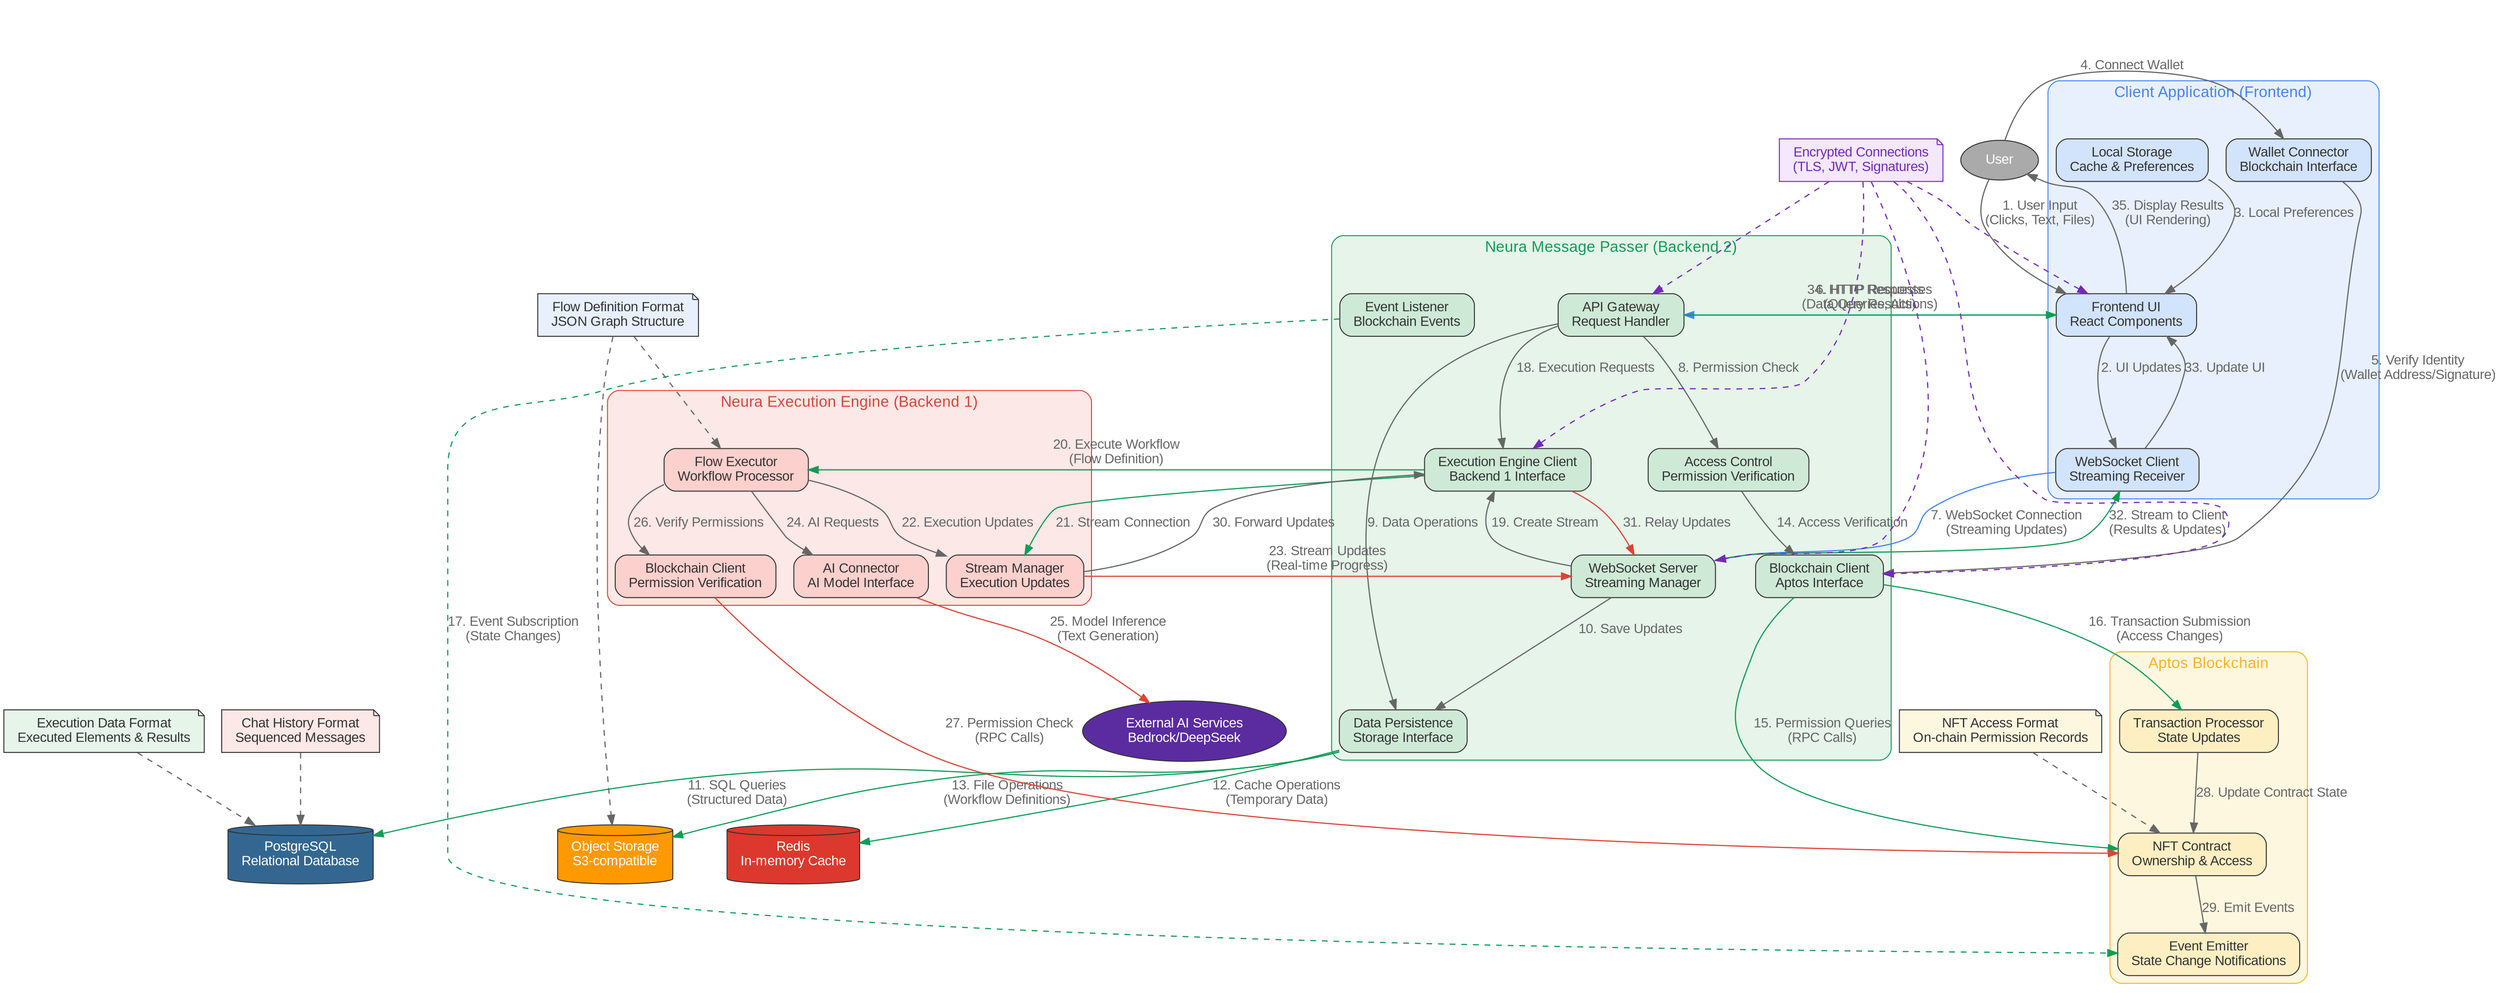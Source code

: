 digraph "NeuraLabs Data Flow" {
    // Modern styling with white theme
    bgcolor="white";
    fontname="Arial";
    node [fontname="Arial", shape="box", style="rounded,filled", fillcolor="#f5f5f5", color="#333333", fontcolor="#333333", margin="0.2,0.1"];
    edge [fontname="Arial", color="#666666", fontcolor="#666666", penwidth=1.2];
    
    // Make it more vertical than horizontal
    rankdir="TB";
    
    // Define node clusters with distinct colors
    subgraph cluster_client {
        label="Client Application (Frontend)";
        style="rounded,filled";
        color="#4285F4";
        fillcolor="#E8F0FE";
        fontcolor="#4285F4";
        fontsize=16;
        
        Frontend [label="Frontend UI\nReact Components", fillcolor="#D2E3FC"];
        LocalStorage [label="Local Storage\nCache & Preferences", fillcolor="#D2E3FC"];
        WebSocketClient [label="WebSocket Client\nStreaming Receiver", fillcolor="#D2E3FC"];
        WalletConnector [label="Wallet Connector\nBlockchain Interface", fillcolor="#D2E3FC"];
    }
    
    subgraph cluster_message_passer {
        label="Neura Message Passer (Backend 2)";
        style="rounded,filled";
        color="#0F9D58";
        fillcolor="#E6F4EA";
        fontcolor="#0F9D58";
        fontsize=16;
        
        APIGateway [label="API Gateway\nRequest Handler", fillcolor="#CEEAD6"];
        WebSocketServer [label="WebSocket Server\nStreaming Manager", fillcolor="#CEEAD6"];
        DataPersistence [label="Data Persistence\nStorage Interface", fillcolor="#CEEAD6"];
        AccessControl [label="Access Control\nPermission Verification", fillcolor="#CEEAD6"];
        ExecutionEngineClient [label="Execution Engine Client\nBackend 1 Interface", fillcolor="#CEEAD6"];
        BlockchainClient [label="Blockchain Client\nAptos Interface", fillcolor="#CEEAD6"];
        EventListener [label="Event Listener\nBlockchain Events", fillcolor="#CEEAD6"];
    }
    
    subgraph cluster_execution_engine {
        label="Neura Execution Engine (Backend 1)";
        style="rounded,filled";
        color="#DB4437";
        fillcolor="#FCE8E6";
        fontcolor="#DB4437";
        fontsize=16;
        
        FlowExecutor [label="Flow Executor\nWorkflow Processor", fillcolor="#FCD0CD"];
        StreamManager [label="Stream Manager\nExecution Updates", fillcolor="#FCD0CD"];
        AIConnector [label="AI Connector\nAI Model Interface", fillcolor="#FCD0CD"];
        EngineBlockchainClient [label="Blockchain Client\nPermission Verification", fillcolor="#FCD0CD"];
    }
    
    subgraph cluster_blockchain {
        label="Aptos Blockchain";
        style="rounded,filled";
        color="#F7B529";
        fillcolor="#FEF7E0";
        fontcolor="#F7B529";
        fontsize=16;
        
        NFTContract [label="NFT Contract\nOwnership & Access", fillcolor="#FEEFC3"];
        TransactionProcessor [label="Transaction Processor\nState Updates", fillcolor="#FEEFC3"];
        EventEmitter [label="Event Emitter\nState Change Notifications", fillcolor="#FEEFC3"];
    }
    
    // External services
    Database [label="PostgreSQL\nRelational Database", shape="cylinder", style="filled", fillcolor="#336791", fontcolor="white"];
    CacheStore [label="Redis\nIn-memory Cache", shape="cylinder", style="filled", fillcolor="#DC382D", fontcolor="white"];
    FileStorage [label="Object Storage\nS3-compatible", shape="cylinder", style="filled", fillcolor="#FF9900", fontcolor="white"];
    AIServices [label="External AI Services\nBedrock/DeepSeek", shape="ellipse", style="filled", fillcolor="#5A2CA0", fontcolor="white"];
    
    // Define data flow paths with descriptive labels
    
    // User Interaction Flows
    UserInteraction [label="User", shape="ellipse", style="filled", fillcolor="#AAAAAA", fontcolor="white"];
    UserInteraction -> Frontend [label="1. User Input\n(Clicks, Text, Files)"];
    Frontend -> WebSocketClient [label="2. UI Updates"];
    LocalStorage -> Frontend [label="3. Local Preferences"];
    
    // Authentication Flows
    UserInteraction -> WalletConnector [label="4. Connect Wallet"];
    WalletConnector -> BlockchainClient [label="5. Verify Identity\n(Wallet Address/Signature)"];
    
    // Frontend to Backend 2 Flows
    Frontend -> APIGateway [label="6. HTTP Requests\n(Data Queries, Actions)", color="#4285F4"];
    WebSocketClient -> WebSocketServer [label="7. WebSocket Connection\n(Streaming Updates)", color="#4285F4", style="bold"];
    
    // Backend 2 Internal Flows
    APIGateway -> AccessControl [label="8. Permission Check"];
    APIGateway -> DataPersistence [label="9. Data Operations"];
    WebSocketServer -> DataPersistence [label="10. Save Updates"];
    
    // Backend 2 Storage Flows
    DataPersistence -> Database [label="11. SQL Queries\n(Structured Data)", color="#0F9D58"];
    DataPersistence -> CacheStore [label="12. Cache Operations\n(Temporary Data)", color="#0F9D58"];
    DataPersistence -> FileStorage [label="13. File Operations\n(Workflow Definitions)", color="#0F9D58"];
    
    // Backend 2 to Blockchain Flows
    AccessControl -> BlockchainClient [label="14. Access Verification"];
    BlockchainClient -> NFTContract [label="15. Permission Queries\n(RPC Calls)", color="#0F9D58"];
    BlockchainClient -> TransactionProcessor [label="16. Transaction Submission\n(Access Changes)", color="#0F9D58"];
    EventListener -> EventEmitter [label="17. Event Subscription\n(State Changes)", color="#0F9D58", style="dashed"];
    
    // Backend 2 to Backend 1 Flows
    APIGateway -> ExecutionEngineClient [label="18. Execution Requests"];
    WebSocketServer -> ExecutionEngineClient [label="19. Create Stream"];
    ExecutionEngineClient -> FlowExecutor [label="20. Execute Workflow\n(Flow Definition)", color="#0F9D58"];
    ExecutionEngineClient -> StreamManager [label="21. Stream Connection", color="#0F9D58", style="bold"];
    
    // Execution Engine Flows
    FlowExecutor -> StreamManager [label="22. Execution Updates"];
    StreamManager -> WebSocketServer [label="23. Stream Updates\n(Real-time Progress)", color="#DB4437", style="bold"];
    FlowExecutor -> AIConnector [label="24. AI Requests"];
    AIConnector -> AIServices [label="25. Model Inference\n(Text Generation)", color="#DB4437"];
    FlowExecutor -> EngineBlockchainClient [label="26. Verify Permissions"];
    EngineBlockchainClient -> NFTContract [label="27. Permission Check\n(RPC Calls)", color="#DB4437"];
    
    // Blockchain Event Flows
    TransactionProcessor -> NFTContract [label="28. Update Contract State"];
    NFTContract -> EventEmitter [label="29. Emit Events"];
    
    // Response Flows
    StreamManager -> ExecutionEngineClient [label="30. Forward Updates"];
    ExecutionEngineClient -> WebSocketServer [label="31. Relay Updates", color="#DB4437", style="bold"];
    WebSocketServer -> WebSocketClient [label="32. Stream to Client\n(Results & Updates)", color="#0F9D58", style="bold"];
    WebSocketClient -> Frontend [label="33. Update UI"];
    APIGateway -> Frontend [label="34. HTTP Responses\n(Query Results)", color="#0F9D58"];
    
    // User OUTPUT flow
    Frontend -> UserInteraction [label="35. Display Results\n(UI Rendering)"];
    
    // Data Store formats
    DataFormatFlowDef [label="Flow Definition Format\nJSON Graph Structure", shape="note", fillcolor="#E8F0FE"];
    DataFormatExecution [label="Execution Data Format\nExecuted Elements & Results", shape="note", fillcolor="#E6F4EA"];
    DataFormatChat [label="Chat History Format\nSequenced Messages", shape="note", fillcolor="#FCE8E6"];
    DataFormatNFT [label="NFT Access Format\nOn-chain Permission Records", shape="note", fillcolor="#FEF7E0"];
    
    // Connect formats to relevant components
    DataFormatFlowDef -> FileStorage [style="dashed"];
    DataFormatFlowDef -> FlowExecutor [style="dashed"];
    DataFormatExecution -> Database [style="dashed"];
    DataFormatChat -> Database [style="dashed"];
    DataFormatNFT -> NFTContract [style="dashed"];
    
    // Encryption and security flows
    EncryptedConnections [label="Encrypted Connections\n(TLS, JWT, Signatures)", shape="note", fillcolor="#F3E8FF", color="#7627BB", fontcolor="#7627BB"];
    EncryptedConnections -> Frontend [style="dashed", color="#7627BB"];
    EncryptedConnections -> APIGateway [style="dashed", color="#7627BB"];
    EncryptedConnections -> WebSocketServer [style="dashed", color="#7627BB"];
    EncryptedConnections -> ExecutionEngineClient [style="dashed", color="#7627BB"];
    EncryptedConnections -> BlockchainClient [style="dashed", color="#7627BB"];
}